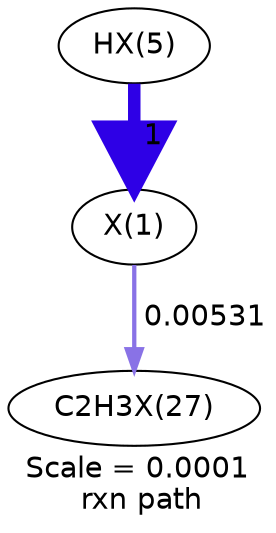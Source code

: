 digraph reaction_paths {
center=1;
s51 -> s50[fontname="Helvetica", style="setlinewidth(6)", arrowsize=3, color="0.7, 1.5, 0.9"
, label=" 1"];
s50 -> s52[fontname="Helvetica", style="setlinewidth(2.05)", arrowsize=1.02, color="0.7, 0.505, 0.9"
, label=" 0.00531"];
s50 [ fontname="Helvetica", label="X(1)"];
s51 [ fontname="Helvetica", label="HX(5)"];
s52 [ fontname="Helvetica", label="C2H3X(27)"];
 label = "Scale = 0.0001\l rxn path";
 fontname = "Helvetica";
}
